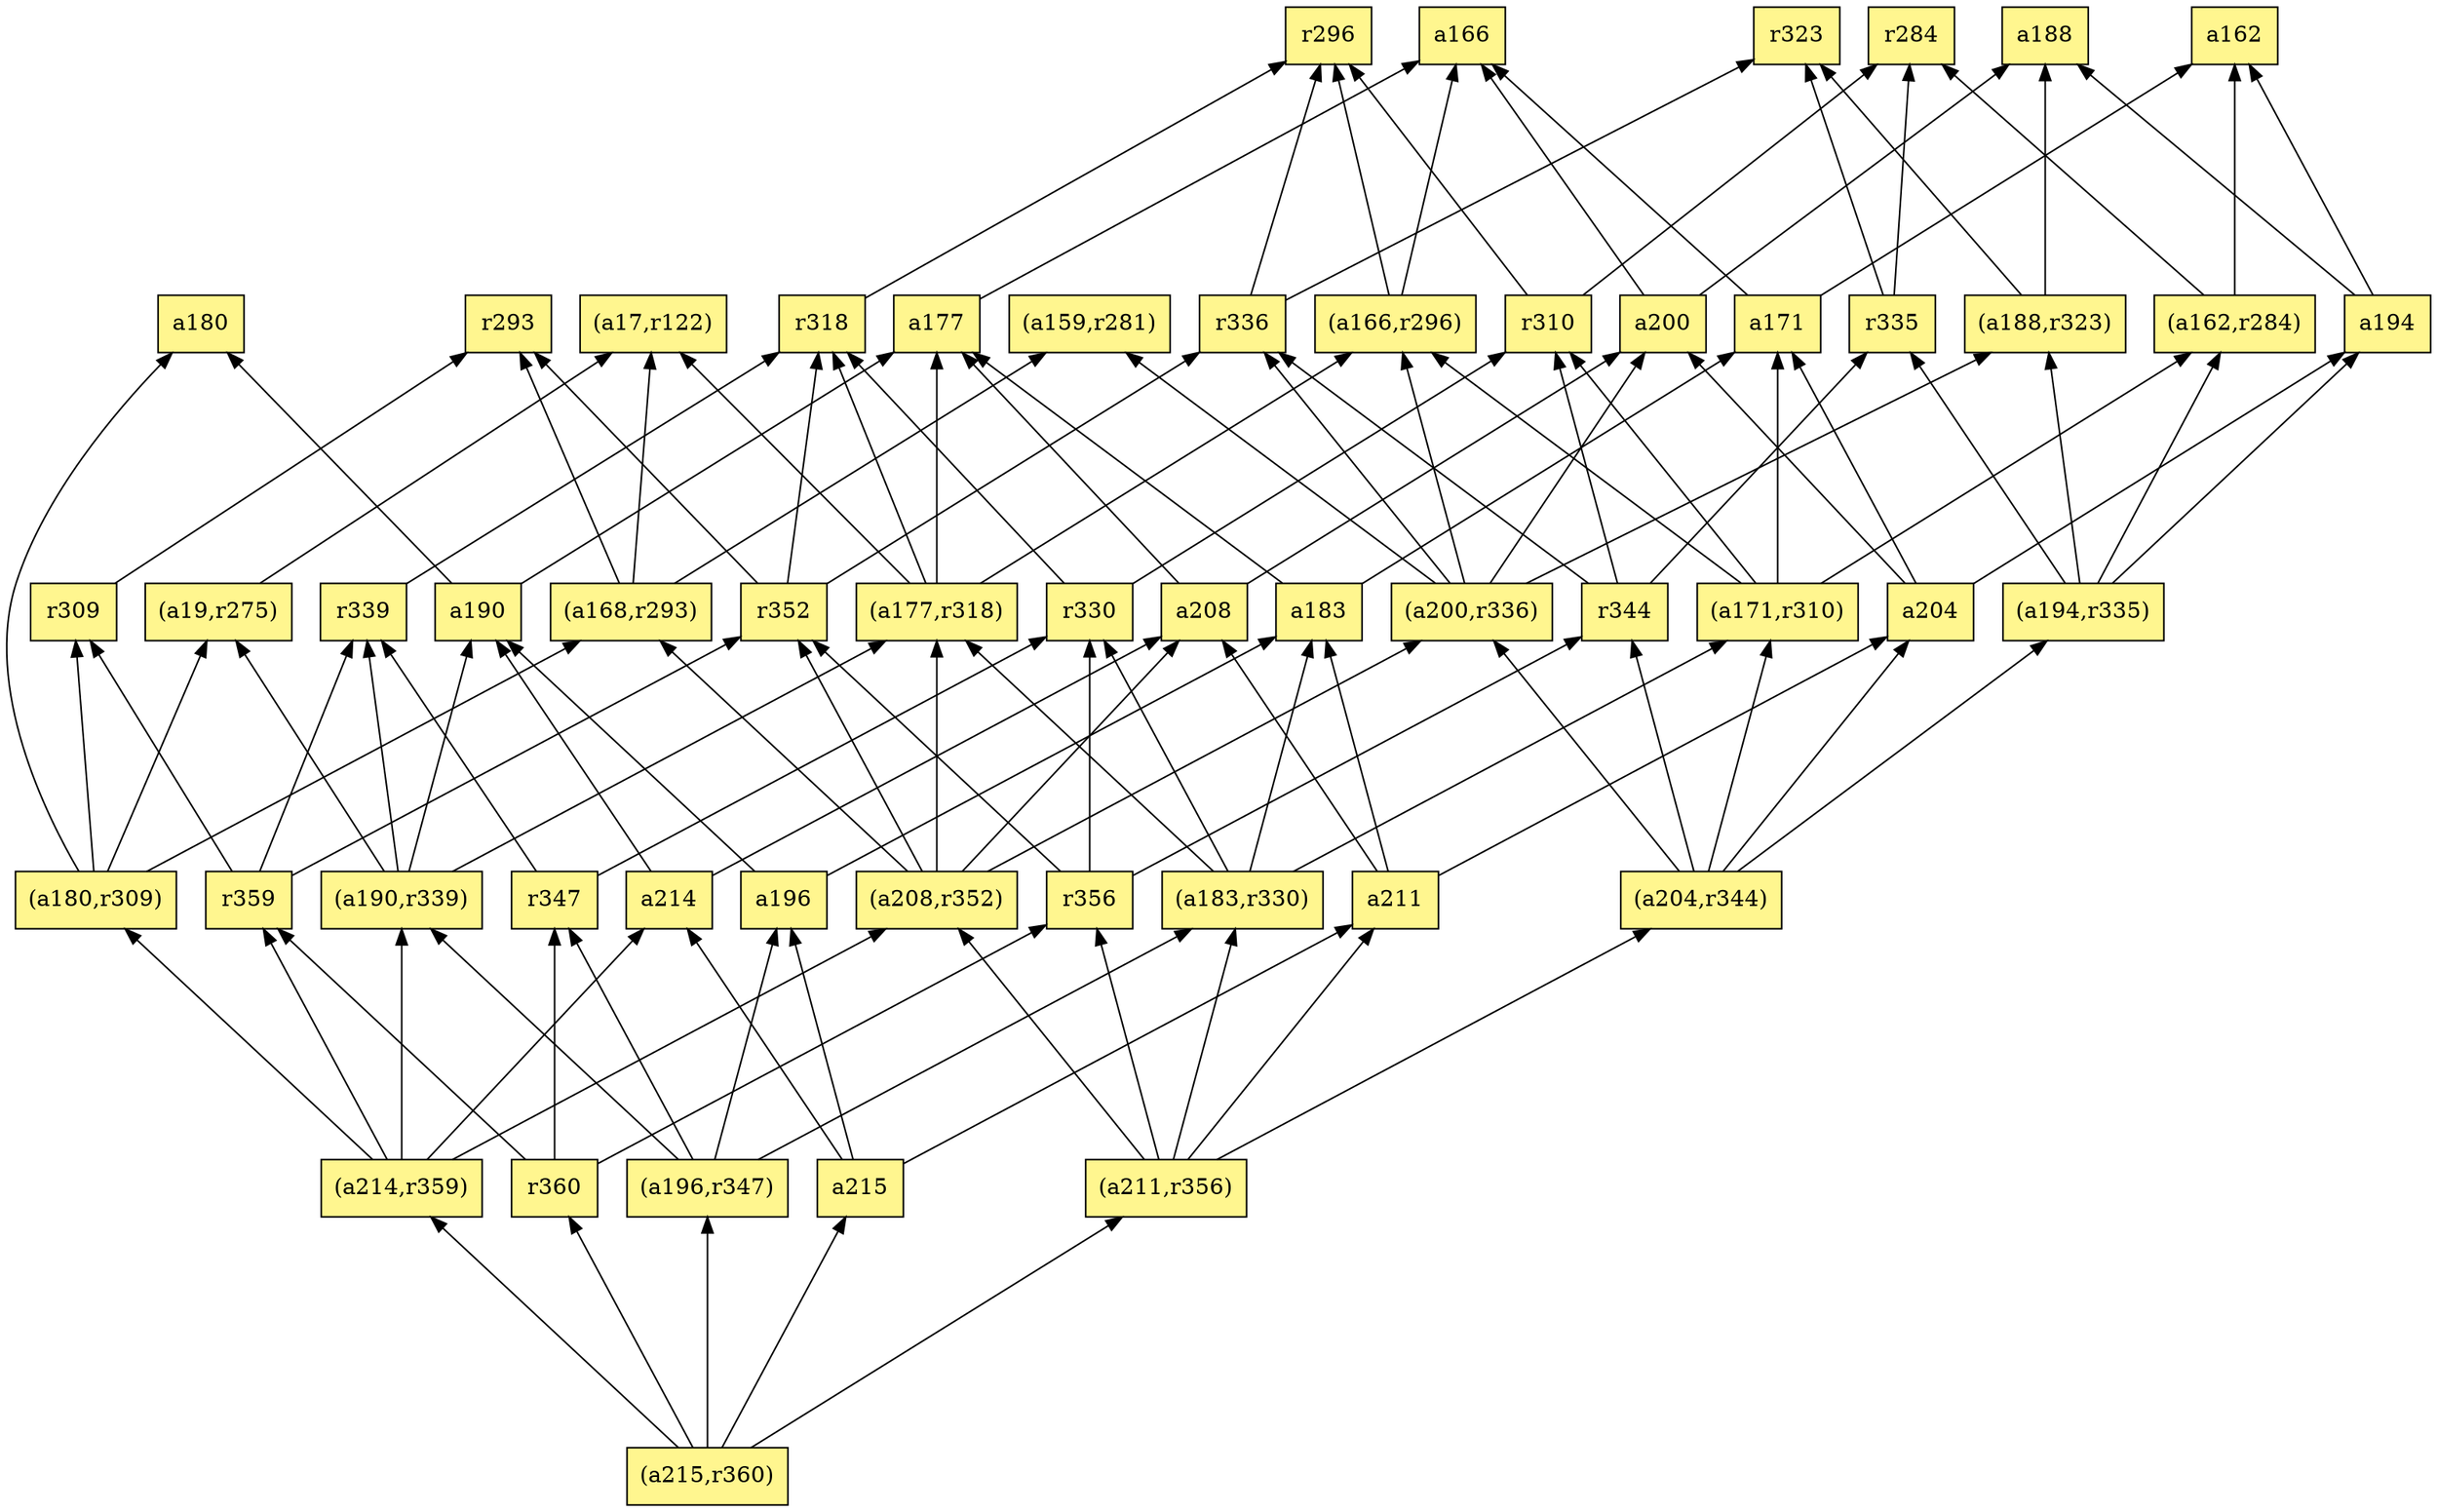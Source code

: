 digraph G {
rankdir=BT;ranksep="2.0";
"a211" [shape=record,fillcolor=khaki1,style=filled,label="{a211}"];
"(a196,r347)" [shape=record,fillcolor=khaki1,style=filled,label="{(a196,r347)}"];
"(a200,r336)" [shape=record,fillcolor=khaki1,style=filled,label="{(a200,r336)}"];
"r330" [shape=record,fillcolor=khaki1,style=filled,label="{r330}"];
"a180" [shape=record,fillcolor=khaki1,style=filled,label="{a180}"];
"a215" [shape=record,fillcolor=khaki1,style=filled,label="{a215}"];
"r347" [shape=record,fillcolor=khaki1,style=filled,label="{r347}"];
"r352" [shape=record,fillcolor=khaki1,style=filled,label="{r352}"];
"a200" [shape=record,fillcolor=khaki1,style=filled,label="{a200}"];
"a204" [shape=record,fillcolor=khaki1,style=filled,label="{a204}"];
"(a177,r318)" [shape=record,fillcolor=khaki1,style=filled,label="{(a177,r318)}"];
"(a214,r359)" [shape=record,fillcolor=khaki1,style=filled,label="{(a214,r359)}"];
"a194" [shape=record,fillcolor=khaki1,style=filled,label="{a194}"];
"a188" [shape=record,fillcolor=khaki1,style=filled,label="{a188}"];
"a190" [shape=record,fillcolor=khaki1,style=filled,label="{a190}"];
"(a204,r344)" [shape=record,fillcolor=khaki1,style=filled,label="{(a204,r344)}"];
"a166" [shape=record,fillcolor=khaki1,style=filled,label="{a166}"];
"r359" [shape=record,fillcolor=khaki1,style=filled,label="{r359}"];
"(a180,r309)" [shape=record,fillcolor=khaki1,style=filled,label="{(a180,r309)}"];
"r309" [shape=record,fillcolor=khaki1,style=filled,label="{r309}"];
"r339" [shape=record,fillcolor=khaki1,style=filled,label="{r339}"];
"a177" [shape=record,fillcolor=khaki1,style=filled,label="{a177}"];
"r310" [shape=record,fillcolor=khaki1,style=filled,label="{r310}"];
"a214" [shape=record,fillcolor=khaki1,style=filled,label="{a214}"];
"r344" [shape=record,fillcolor=khaki1,style=filled,label="{r344}"];
"(a211,r356)" [shape=record,fillcolor=khaki1,style=filled,label="{(a211,r356)}"];
"a183" [shape=record,fillcolor=khaki1,style=filled,label="{a183}"];
"r356" [shape=record,fillcolor=khaki1,style=filled,label="{r356}"];
"r335" [shape=record,fillcolor=khaki1,style=filled,label="{r335}"];
"r318" [shape=record,fillcolor=khaki1,style=filled,label="{r318}"];
"(a19,r275)" [shape=record,fillcolor=khaki1,style=filled,label="{(a19,r275)}"];
"(a171,r310)" [shape=record,fillcolor=khaki1,style=filled,label="{(a171,r310)}"];
"(a159,r281)" [shape=record,fillcolor=khaki1,style=filled,label="{(a159,r281)}"];
"(a17,r122)" [shape=record,fillcolor=khaki1,style=filled,label="{(a17,r122)}"];
"a208" [shape=record,fillcolor=khaki1,style=filled,label="{a208}"];
"(a166,r296)" [shape=record,fillcolor=khaki1,style=filled,label="{(a166,r296)}"];
"(a215,r360)" [shape=record,fillcolor=khaki1,style=filled,label="{(a215,r360)}"];
"(a162,r284)" [shape=record,fillcolor=khaki1,style=filled,label="{(a162,r284)}"];
"(a194,r335)" [shape=record,fillcolor=khaki1,style=filled,label="{(a194,r335)}"];
"r284" [shape=record,fillcolor=khaki1,style=filled,label="{r284}"];
"r360" [shape=record,fillcolor=khaki1,style=filled,label="{r360}"];
"r296" [shape=record,fillcolor=khaki1,style=filled,label="{r296}"];
"a171" [shape=record,fillcolor=khaki1,style=filled,label="{a171}"];
"(a190,r339)" [shape=record,fillcolor=khaki1,style=filled,label="{(a190,r339)}"];
"(a183,r330)" [shape=record,fillcolor=khaki1,style=filled,label="{(a183,r330)}"];
"(a168,r293)" [shape=record,fillcolor=khaki1,style=filled,label="{(a168,r293)}"];
"r323" [shape=record,fillcolor=khaki1,style=filled,label="{r323}"];
"r293" [shape=record,fillcolor=khaki1,style=filled,label="{r293}"];
"a162" [shape=record,fillcolor=khaki1,style=filled,label="{a162}"];
"(a208,r352)" [shape=record,fillcolor=khaki1,style=filled,label="{(a208,r352)}"];
"r336" [shape=record,fillcolor=khaki1,style=filled,label="{r336}"];
"(a188,r323)" [shape=record,fillcolor=khaki1,style=filled,label="{(a188,r323)}"];
"a196" [shape=record,fillcolor=khaki1,style=filled,label="{a196}"];
"a211" -> "a208"
"a211" -> "a183"
"a211" -> "a204"
"(a196,r347)" -> "(a190,r339)"
"(a196,r347)" -> "(a183,r330)"
"(a196,r347)" -> "r347"
"(a196,r347)" -> "a196"
"(a200,r336)" -> "(a159,r281)"
"(a200,r336)" -> "(a166,r296)"
"(a200,r336)" -> "r336"
"(a200,r336)" -> "(a188,r323)"
"(a200,r336)" -> "a200"
"r330" -> "r318"
"r330" -> "r310"
"a215" -> "a211"
"a215" -> "a214"
"a215" -> "a196"
"r347" -> "r330"
"r347" -> "r339"
"r352" -> "r293"
"r352" -> "r336"
"r352" -> "r318"
"a200" -> "a188"
"a200" -> "a166"
"a204" -> "a194"
"a204" -> "a171"
"a204" -> "a200"
"(a177,r318)" -> "(a166,r296)"
"(a177,r318)" -> "(a17,r122)"
"(a177,r318)" -> "r318"
"(a177,r318)" -> "a177"
"(a214,r359)" -> "(a190,r339)"
"(a214,r359)" -> "r359"
"(a214,r359)" -> "(a180,r309)"
"(a214,r359)" -> "a214"
"(a214,r359)" -> "(a208,r352)"
"a194" -> "a188"
"a194" -> "a162"
"a190" -> "a180"
"a190" -> "a177"
"(a204,r344)" -> "(a200,r336)"
"(a204,r344)" -> "r344"
"(a204,r344)" -> "a204"
"(a204,r344)" -> "(a171,r310)"
"(a204,r344)" -> "(a194,r335)"
"r359" -> "r309"
"r359" -> "r339"
"r359" -> "r352"
"(a180,r309)" -> "(a168,r293)"
"(a180,r309)" -> "r309"
"(a180,r309)" -> "a180"
"(a180,r309)" -> "(a19,r275)"
"r309" -> "r293"
"r339" -> "r318"
"a177" -> "a166"
"r310" -> "r284"
"r310" -> "r296"
"a214" -> "a190"
"a214" -> "a208"
"r344" -> "r310"
"r344" -> "r336"
"r344" -> "r335"
"(a211,r356)" -> "(a183,r330)"
"(a211,r356)" -> "(a204,r344)"
"(a211,r356)" -> "a211"
"(a211,r356)" -> "(a208,r352)"
"(a211,r356)" -> "r356"
"a183" -> "a171"
"a183" -> "a177"
"r356" -> "r352"
"r356" -> "r344"
"r356" -> "r330"
"r335" -> "r284"
"r335" -> "r323"
"r318" -> "r296"
"(a19,r275)" -> "(a17,r122)"
"(a171,r310)" -> "(a166,r296)"
"(a171,r310)" -> "(a162,r284)"
"(a171,r310)" -> "r310"
"(a171,r310)" -> "a171"
"a208" -> "a200"
"a208" -> "a177"
"(a166,r296)" -> "r296"
"(a166,r296)" -> "a166"
"(a215,r360)" -> "(a196,r347)"
"(a215,r360)" -> "a215"
"(a215,r360)" -> "(a214,r359)"
"(a215,r360)" -> "(a211,r356)"
"(a215,r360)" -> "r360"
"(a162,r284)" -> "r284"
"(a162,r284)" -> "a162"
"(a194,r335)" -> "r335"
"(a194,r335)" -> "a194"
"(a194,r335)" -> "(a162,r284)"
"(a194,r335)" -> "(a188,r323)"
"r360" -> "r347"
"r360" -> "r359"
"r360" -> "r356"
"a171" -> "a162"
"a171" -> "a166"
"(a190,r339)" -> "a190"
"(a190,r339)" -> "r339"
"(a190,r339)" -> "(a19,r275)"
"(a190,r339)" -> "(a177,r318)"
"(a183,r330)" -> "r330"
"(a183,r330)" -> "a183"
"(a183,r330)" -> "(a171,r310)"
"(a183,r330)" -> "(a177,r318)"
"(a168,r293)" -> "r293"
"(a168,r293)" -> "(a159,r281)"
"(a168,r293)" -> "(a17,r122)"
"(a208,r352)" -> "a208"
"(a208,r352)" -> "(a168,r293)"
"(a208,r352)" -> "(a200,r336)"
"(a208,r352)" -> "r352"
"(a208,r352)" -> "(a177,r318)"
"r336" -> "r323"
"r336" -> "r296"
"(a188,r323)" -> "r323"
"(a188,r323)" -> "a188"
"a196" -> "a190"
"a196" -> "a183"
}